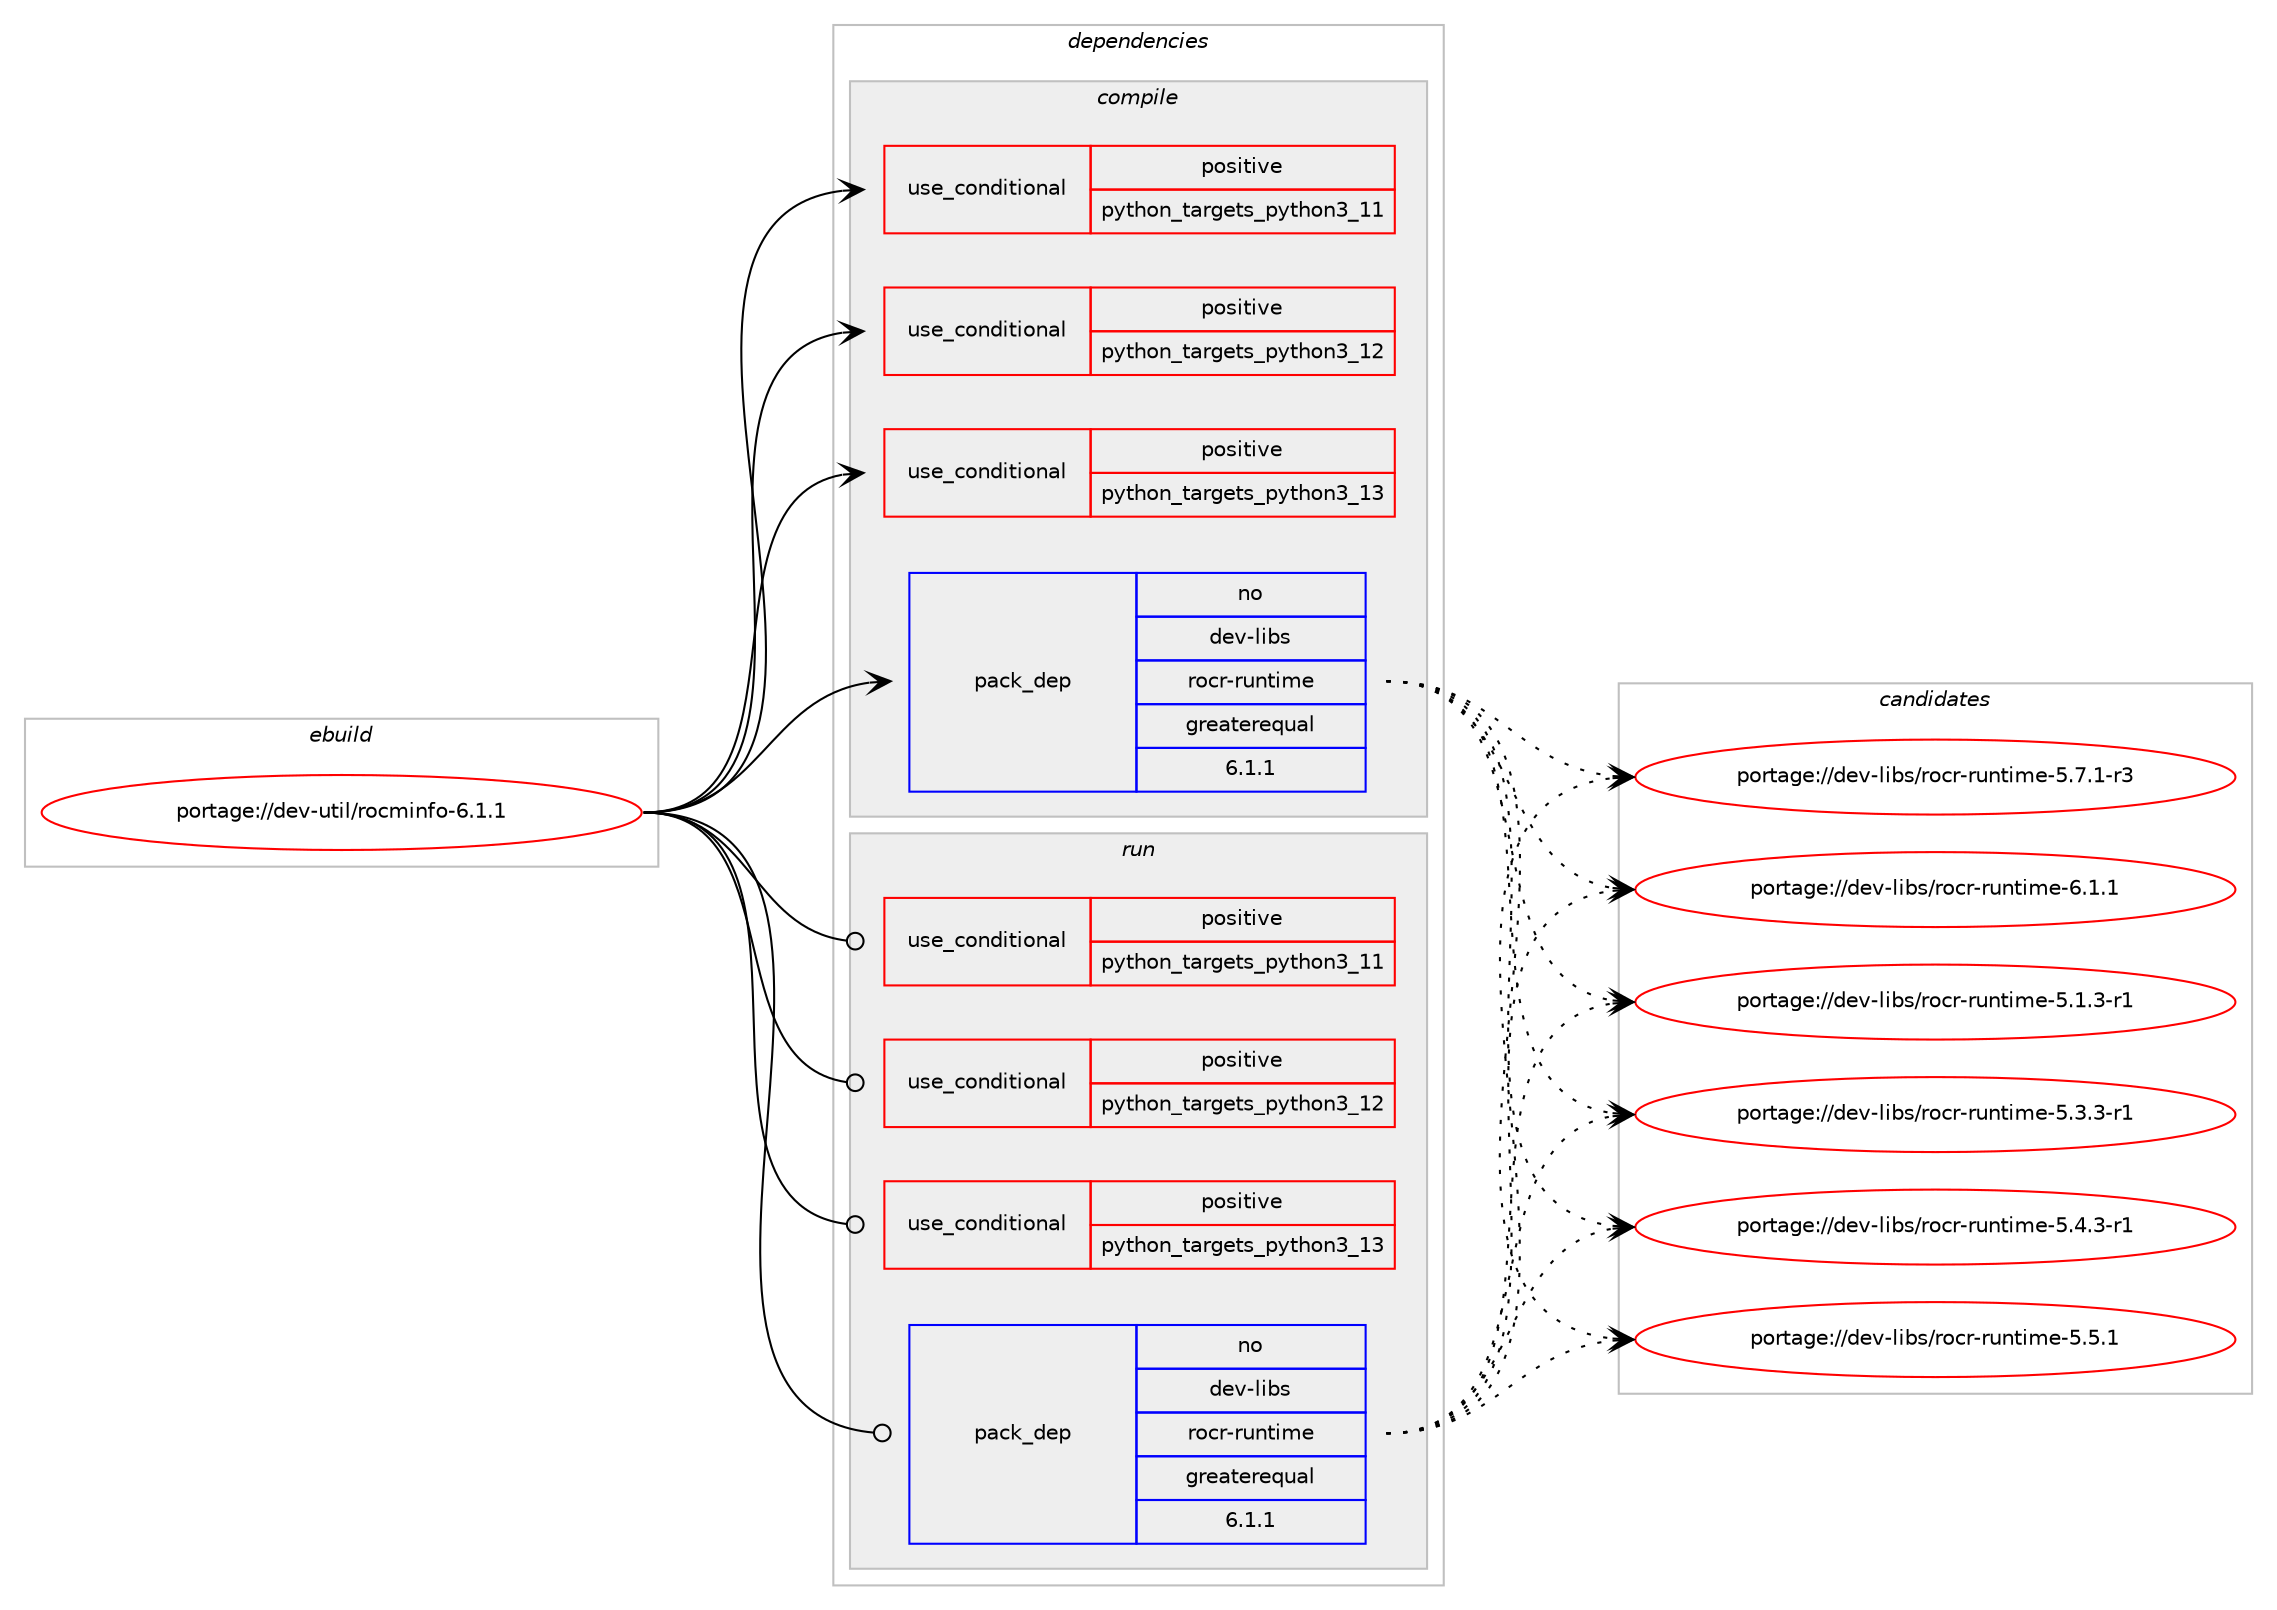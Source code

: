 digraph prolog {

# *************
# Graph options
# *************

newrank=true;
concentrate=true;
compound=true;
graph [rankdir=LR,fontname=Helvetica,fontsize=10,ranksep=1.5];#, ranksep=2.5, nodesep=0.2];
edge  [arrowhead=vee];
node  [fontname=Helvetica,fontsize=10];

# **********
# The ebuild
# **********

subgraph cluster_leftcol {
color=gray;
rank=same;
label=<<i>ebuild</i>>;
id [label="portage://dev-util/rocminfo-6.1.1", color=red, width=4, href="../dev-util/rocminfo-6.1.1.svg"];
}

# ****************
# The dependencies
# ****************

subgraph cluster_midcol {
color=gray;
label=<<i>dependencies</i>>;
subgraph cluster_compile {
fillcolor="#eeeeee";
style=filled;
label=<<i>compile</i>>;
subgraph cond60175 {
dependency111887 [label=<<TABLE BORDER="0" CELLBORDER="1" CELLSPACING="0" CELLPADDING="4"><TR><TD ROWSPAN="3" CELLPADDING="10">use_conditional</TD></TR><TR><TD>positive</TD></TR><TR><TD>python_targets_python3_11</TD></TR></TABLE>>, shape=none, color=red];
# *** BEGIN UNKNOWN DEPENDENCY TYPE (TODO) ***
# dependency111887 -> package_dependency(portage://dev-util/rocminfo-6.1.1,install,no,dev-lang,python,none,[,,],[slot(3.11)],[])
# *** END UNKNOWN DEPENDENCY TYPE (TODO) ***

}
id:e -> dependency111887:w [weight=20,style="solid",arrowhead="vee"];
subgraph cond60176 {
dependency111888 [label=<<TABLE BORDER="0" CELLBORDER="1" CELLSPACING="0" CELLPADDING="4"><TR><TD ROWSPAN="3" CELLPADDING="10">use_conditional</TD></TR><TR><TD>positive</TD></TR><TR><TD>python_targets_python3_12</TD></TR></TABLE>>, shape=none, color=red];
# *** BEGIN UNKNOWN DEPENDENCY TYPE (TODO) ***
# dependency111888 -> package_dependency(portage://dev-util/rocminfo-6.1.1,install,no,dev-lang,python,none,[,,],[slot(3.12)],[])
# *** END UNKNOWN DEPENDENCY TYPE (TODO) ***

}
id:e -> dependency111888:w [weight=20,style="solid",arrowhead="vee"];
subgraph cond60177 {
dependency111889 [label=<<TABLE BORDER="0" CELLBORDER="1" CELLSPACING="0" CELLPADDING="4"><TR><TD ROWSPAN="3" CELLPADDING="10">use_conditional</TD></TR><TR><TD>positive</TD></TR><TR><TD>python_targets_python3_13</TD></TR></TABLE>>, shape=none, color=red];
# *** BEGIN UNKNOWN DEPENDENCY TYPE (TODO) ***
# dependency111889 -> package_dependency(portage://dev-util/rocminfo-6.1.1,install,no,dev-lang,python,none,[,,],[slot(3.13)],[])
# *** END UNKNOWN DEPENDENCY TYPE (TODO) ***

}
id:e -> dependency111889:w [weight=20,style="solid",arrowhead="vee"];
subgraph pack50291 {
dependency111890 [label=<<TABLE BORDER="0" CELLBORDER="1" CELLSPACING="0" CELLPADDING="4" WIDTH="220"><TR><TD ROWSPAN="6" CELLPADDING="30">pack_dep</TD></TR><TR><TD WIDTH="110">no</TD></TR><TR><TD>dev-libs</TD></TR><TR><TD>rocr-runtime</TD></TR><TR><TD>greaterequal</TD></TR><TR><TD>6.1.1</TD></TR></TABLE>>, shape=none, color=blue];
}
id:e -> dependency111890:w [weight=20,style="solid",arrowhead="vee"];
}
subgraph cluster_compileandrun {
fillcolor="#eeeeee";
style=filled;
label=<<i>compile and run</i>>;
}
subgraph cluster_run {
fillcolor="#eeeeee";
style=filled;
label=<<i>run</i>>;
subgraph cond60178 {
dependency111891 [label=<<TABLE BORDER="0" CELLBORDER="1" CELLSPACING="0" CELLPADDING="4"><TR><TD ROWSPAN="3" CELLPADDING="10">use_conditional</TD></TR><TR><TD>positive</TD></TR><TR><TD>python_targets_python3_11</TD></TR></TABLE>>, shape=none, color=red];
# *** BEGIN UNKNOWN DEPENDENCY TYPE (TODO) ***
# dependency111891 -> package_dependency(portage://dev-util/rocminfo-6.1.1,run,no,dev-lang,python,none,[,,],[slot(3.11)],[])
# *** END UNKNOWN DEPENDENCY TYPE (TODO) ***

}
id:e -> dependency111891:w [weight=20,style="solid",arrowhead="odot"];
subgraph cond60179 {
dependency111892 [label=<<TABLE BORDER="0" CELLBORDER="1" CELLSPACING="0" CELLPADDING="4"><TR><TD ROWSPAN="3" CELLPADDING="10">use_conditional</TD></TR><TR><TD>positive</TD></TR><TR><TD>python_targets_python3_12</TD></TR></TABLE>>, shape=none, color=red];
# *** BEGIN UNKNOWN DEPENDENCY TYPE (TODO) ***
# dependency111892 -> package_dependency(portage://dev-util/rocminfo-6.1.1,run,no,dev-lang,python,none,[,,],[slot(3.12)],[])
# *** END UNKNOWN DEPENDENCY TYPE (TODO) ***

}
id:e -> dependency111892:w [weight=20,style="solid",arrowhead="odot"];
subgraph cond60180 {
dependency111893 [label=<<TABLE BORDER="0" CELLBORDER="1" CELLSPACING="0" CELLPADDING="4"><TR><TD ROWSPAN="3" CELLPADDING="10">use_conditional</TD></TR><TR><TD>positive</TD></TR><TR><TD>python_targets_python3_13</TD></TR></TABLE>>, shape=none, color=red];
# *** BEGIN UNKNOWN DEPENDENCY TYPE (TODO) ***
# dependency111893 -> package_dependency(portage://dev-util/rocminfo-6.1.1,run,no,dev-lang,python,none,[,,],[slot(3.13)],[])
# *** END UNKNOWN DEPENDENCY TYPE (TODO) ***

}
id:e -> dependency111893:w [weight=20,style="solid",arrowhead="odot"];
subgraph pack50292 {
dependency111894 [label=<<TABLE BORDER="0" CELLBORDER="1" CELLSPACING="0" CELLPADDING="4" WIDTH="220"><TR><TD ROWSPAN="6" CELLPADDING="30">pack_dep</TD></TR><TR><TD WIDTH="110">no</TD></TR><TR><TD>dev-libs</TD></TR><TR><TD>rocr-runtime</TD></TR><TR><TD>greaterequal</TD></TR><TR><TD>6.1.1</TD></TR></TABLE>>, shape=none, color=blue];
}
id:e -> dependency111894:w [weight=20,style="solid",arrowhead="odot"];
}
}

# **************
# The candidates
# **************

subgraph cluster_choices {
rank=same;
color=gray;
label=<<i>candidates</i>>;

subgraph choice50291 {
color=black;
nodesep=1;
choice10010111845108105981154711411199114451141171101161051091014553464946514511449 [label="portage://dev-libs/rocr-runtime-5.1.3-r1", color=red, width=4,href="../dev-libs/rocr-runtime-5.1.3-r1.svg"];
choice10010111845108105981154711411199114451141171101161051091014553465146514511449 [label="portage://dev-libs/rocr-runtime-5.3.3-r1", color=red, width=4,href="../dev-libs/rocr-runtime-5.3.3-r1.svg"];
choice10010111845108105981154711411199114451141171101161051091014553465246514511449 [label="portage://dev-libs/rocr-runtime-5.4.3-r1", color=red, width=4,href="../dev-libs/rocr-runtime-5.4.3-r1.svg"];
choice1001011184510810598115471141119911445114117110116105109101455346534649 [label="portage://dev-libs/rocr-runtime-5.5.1", color=red, width=4,href="../dev-libs/rocr-runtime-5.5.1.svg"];
choice10010111845108105981154711411199114451141171101161051091014553465546494511451 [label="portage://dev-libs/rocr-runtime-5.7.1-r3", color=red, width=4,href="../dev-libs/rocr-runtime-5.7.1-r3.svg"];
choice1001011184510810598115471141119911445114117110116105109101455446494649 [label="portage://dev-libs/rocr-runtime-6.1.1", color=red, width=4,href="../dev-libs/rocr-runtime-6.1.1.svg"];
dependency111890:e -> choice10010111845108105981154711411199114451141171101161051091014553464946514511449:w [style=dotted,weight="100"];
dependency111890:e -> choice10010111845108105981154711411199114451141171101161051091014553465146514511449:w [style=dotted,weight="100"];
dependency111890:e -> choice10010111845108105981154711411199114451141171101161051091014553465246514511449:w [style=dotted,weight="100"];
dependency111890:e -> choice1001011184510810598115471141119911445114117110116105109101455346534649:w [style=dotted,weight="100"];
dependency111890:e -> choice10010111845108105981154711411199114451141171101161051091014553465546494511451:w [style=dotted,weight="100"];
dependency111890:e -> choice1001011184510810598115471141119911445114117110116105109101455446494649:w [style=dotted,weight="100"];
}
subgraph choice50292 {
color=black;
nodesep=1;
choice10010111845108105981154711411199114451141171101161051091014553464946514511449 [label="portage://dev-libs/rocr-runtime-5.1.3-r1", color=red, width=4,href="../dev-libs/rocr-runtime-5.1.3-r1.svg"];
choice10010111845108105981154711411199114451141171101161051091014553465146514511449 [label="portage://dev-libs/rocr-runtime-5.3.3-r1", color=red, width=4,href="../dev-libs/rocr-runtime-5.3.3-r1.svg"];
choice10010111845108105981154711411199114451141171101161051091014553465246514511449 [label="portage://dev-libs/rocr-runtime-5.4.3-r1", color=red, width=4,href="../dev-libs/rocr-runtime-5.4.3-r1.svg"];
choice1001011184510810598115471141119911445114117110116105109101455346534649 [label="portage://dev-libs/rocr-runtime-5.5.1", color=red, width=4,href="../dev-libs/rocr-runtime-5.5.1.svg"];
choice10010111845108105981154711411199114451141171101161051091014553465546494511451 [label="portage://dev-libs/rocr-runtime-5.7.1-r3", color=red, width=4,href="../dev-libs/rocr-runtime-5.7.1-r3.svg"];
choice1001011184510810598115471141119911445114117110116105109101455446494649 [label="portage://dev-libs/rocr-runtime-6.1.1", color=red, width=4,href="../dev-libs/rocr-runtime-6.1.1.svg"];
dependency111894:e -> choice10010111845108105981154711411199114451141171101161051091014553464946514511449:w [style=dotted,weight="100"];
dependency111894:e -> choice10010111845108105981154711411199114451141171101161051091014553465146514511449:w [style=dotted,weight="100"];
dependency111894:e -> choice10010111845108105981154711411199114451141171101161051091014553465246514511449:w [style=dotted,weight="100"];
dependency111894:e -> choice1001011184510810598115471141119911445114117110116105109101455346534649:w [style=dotted,weight="100"];
dependency111894:e -> choice10010111845108105981154711411199114451141171101161051091014553465546494511451:w [style=dotted,weight="100"];
dependency111894:e -> choice1001011184510810598115471141119911445114117110116105109101455446494649:w [style=dotted,weight="100"];
}
}

}
